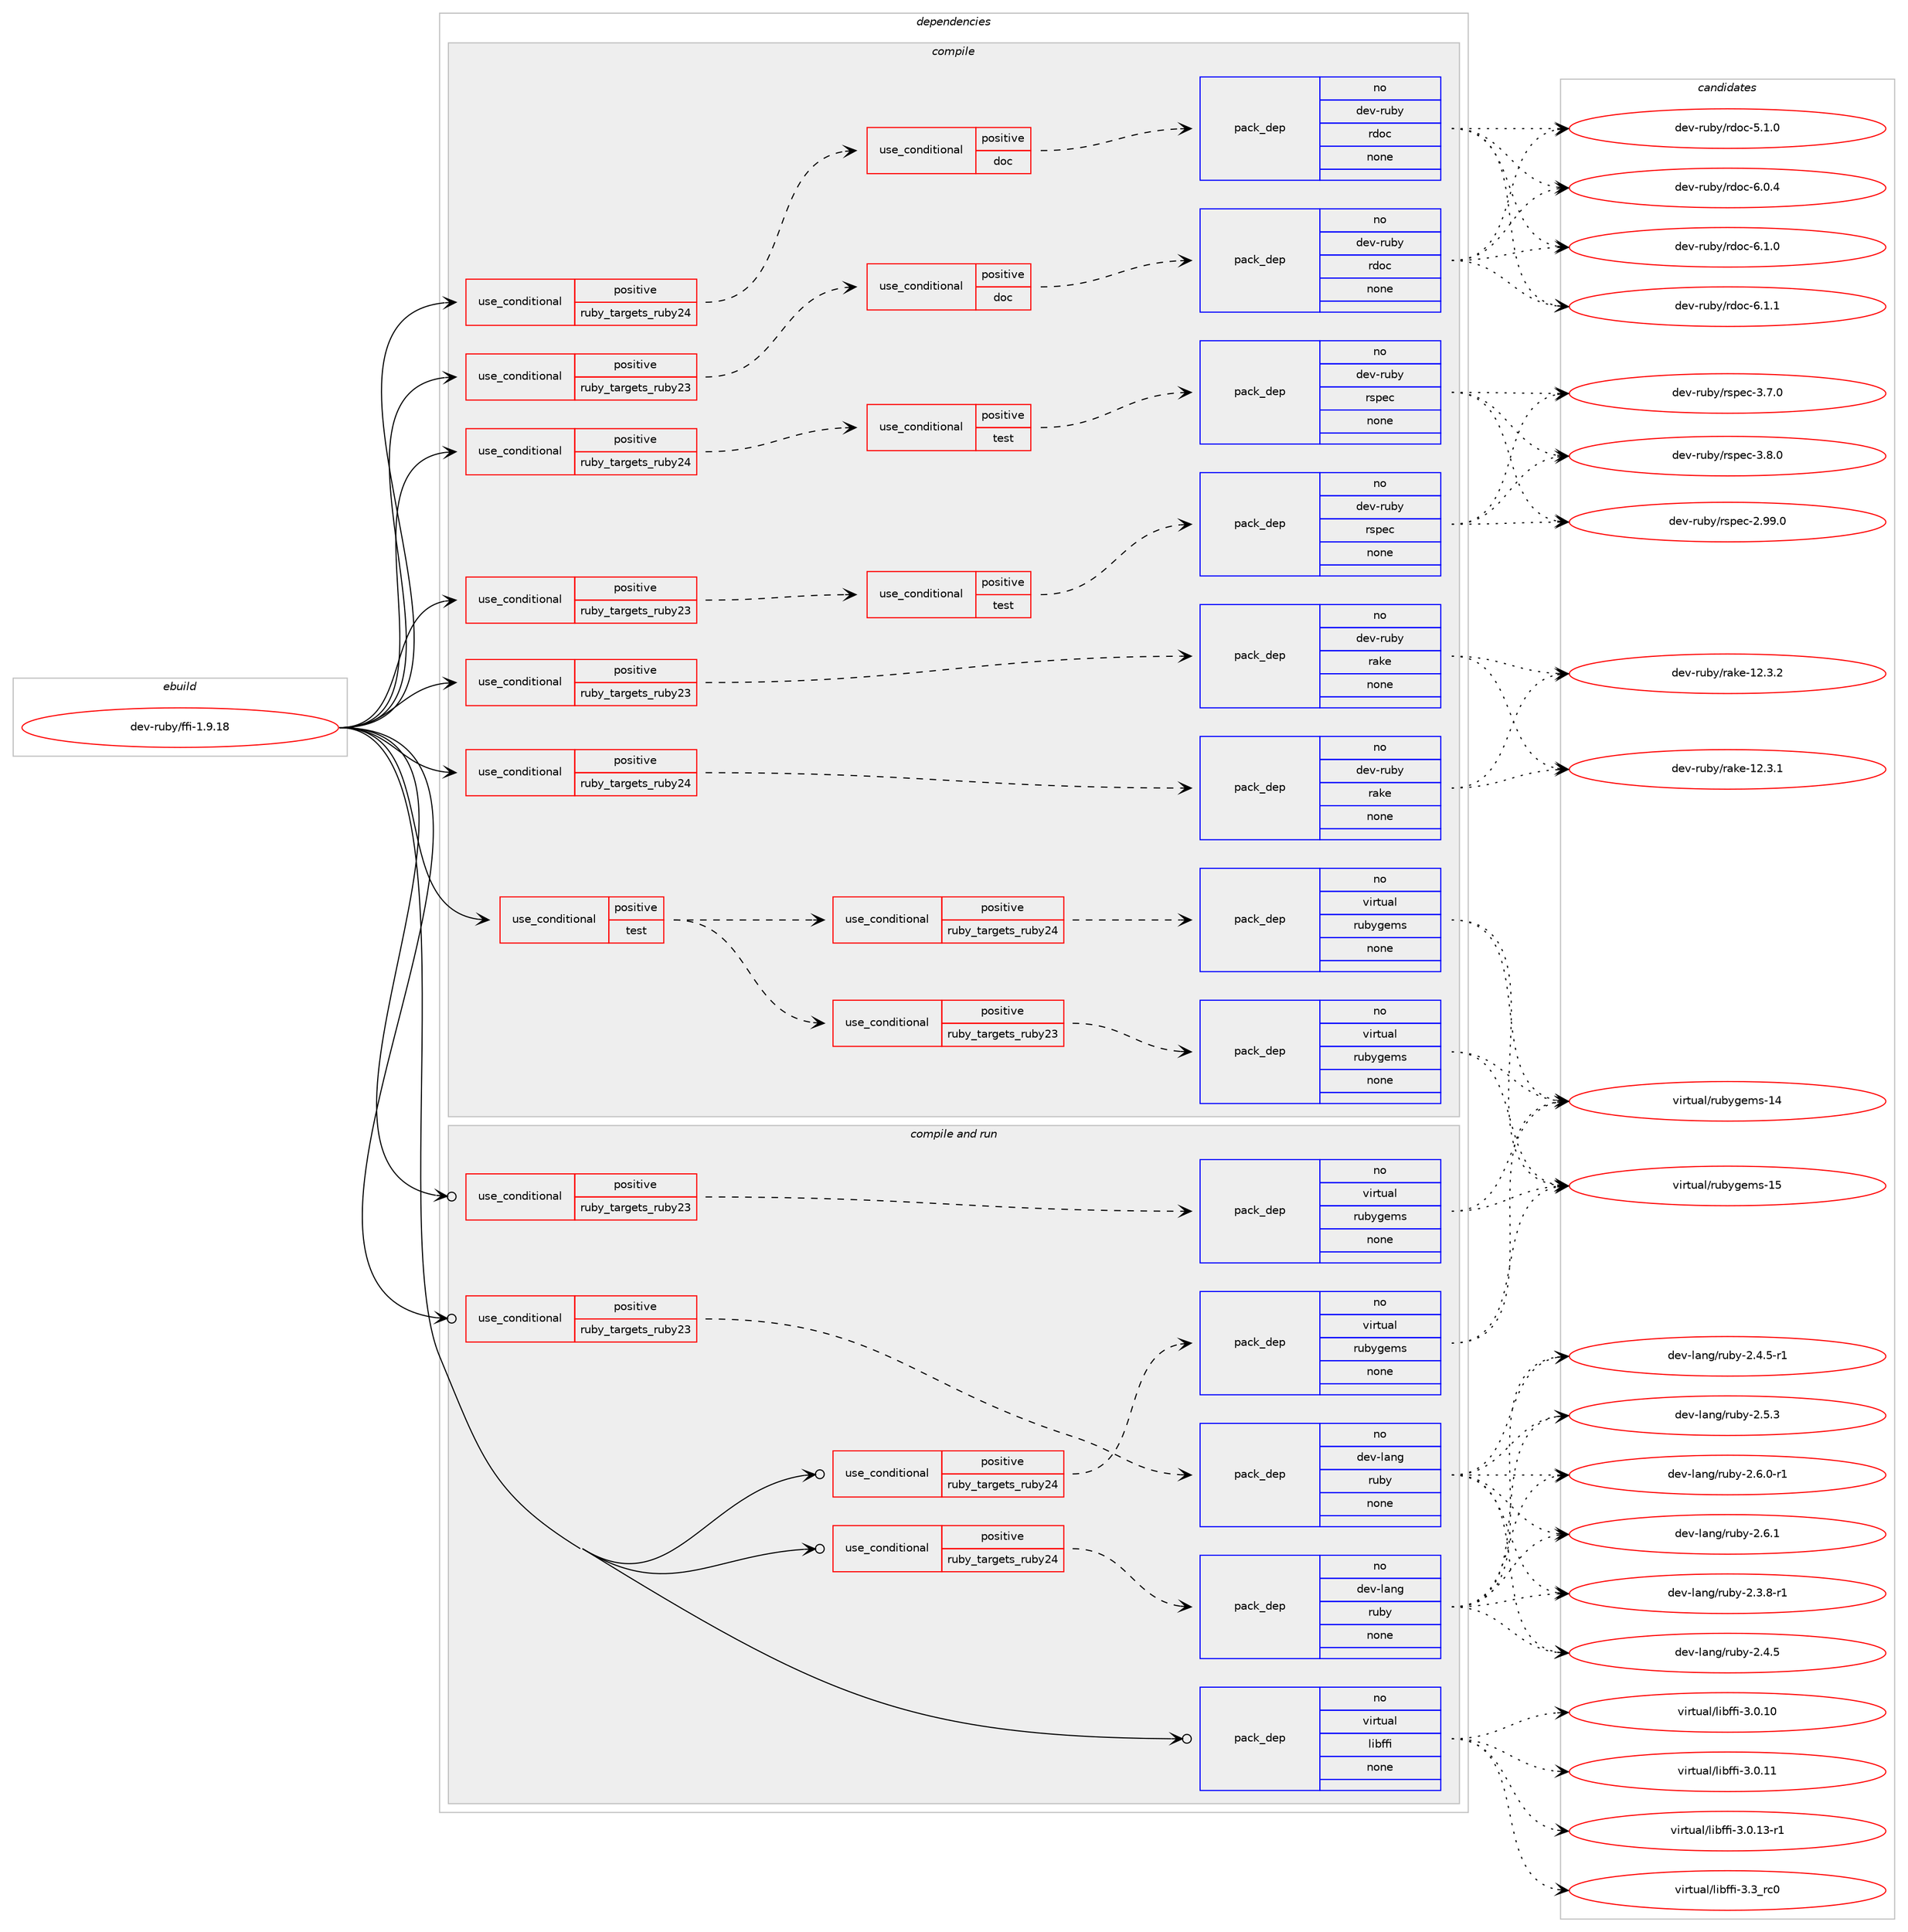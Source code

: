 digraph prolog {

# *************
# Graph options
# *************

newrank=true;
concentrate=true;
compound=true;
graph [rankdir=LR,fontname=Helvetica,fontsize=10,ranksep=1.5];#, ranksep=2.5, nodesep=0.2];
edge  [arrowhead=vee];
node  [fontname=Helvetica,fontsize=10];

# **********
# The ebuild
# **********

subgraph cluster_leftcol {
color=gray;
rank=same;
label=<<i>ebuild</i>>;
id [label="dev-ruby/ffi-1.9.18", color=red, width=4, href="../dev-ruby/ffi-1.9.18.svg"];
}

# ****************
# The dependencies
# ****************

subgraph cluster_midcol {
color=gray;
label=<<i>dependencies</i>>;
subgraph cluster_compile {
fillcolor="#eeeeee";
style=filled;
label=<<i>compile</i>>;
subgraph cond400226 {
dependency1494159 [label=<<TABLE BORDER="0" CELLBORDER="1" CELLSPACING="0" CELLPADDING="4"><TR><TD ROWSPAN="3" CELLPADDING="10">use_conditional</TD></TR><TR><TD>positive</TD></TR><TR><TD>ruby_targets_ruby23</TD></TR></TABLE>>, shape=none, color=red];
subgraph cond400227 {
dependency1494160 [label=<<TABLE BORDER="0" CELLBORDER="1" CELLSPACING="0" CELLPADDING="4"><TR><TD ROWSPAN="3" CELLPADDING="10">use_conditional</TD></TR><TR><TD>positive</TD></TR><TR><TD>doc</TD></TR></TABLE>>, shape=none, color=red];
subgraph pack1070488 {
dependency1494161 [label=<<TABLE BORDER="0" CELLBORDER="1" CELLSPACING="0" CELLPADDING="4" WIDTH="220"><TR><TD ROWSPAN="6" CELLPADDING="30">pack_dep</TD></TR><TR><TD WIDTH="110">no</TD></TR><TR><TD>dev-ruby</TD></TR><TR><TD>rdoc</TD></TR><TR><TD>none</TD></TR><TR><TD></TD></TR></TABLE>>, shape=none, color=blue];
}
dependency1494160:e -> dependency1494161:w [weight=20,style="dashed",arrowhead="vee"];
}
dependency1494159:e -> dependency1494160:w [weight=20,style="dashed",arrowhead="vee"];
}
id:e -> dependency1494159:w [weight=20,style="solid",arrowhead="vee"];
subgraph cond400228 {
dependency1494162 [label=<<TABLE BORDER="0" CELLBORDER="1" CELLSPACING="0" CELLPADDING="4"><TR><TD ROWSPAN="3" CELLPADDING="10">use_conditional</TD></TR><TR><TD>positive</TD></TR><TR><TD>ruby_targets_ruby23</TD></TR></TABLE>>, shape=none, color=red];
subgraph cond400229 {
dependency1494163 [label=<<TABLE BORDER="0" CELLBORDER="1" CELLSPACING="0" CELLPADDING="4"><TR><TD ROWSPAN="3" CELLPADDING="10">use_conditional</TD></TR><TR><TD>positive</TD></TR><TR><TD>test</TD></TR></TABLE>>, shape=none, color=red];
subgraph pack1070489 {
dependency1494164 [label=<<TABLE BORDER="0" CELLBORDER="1" CELLSPACING="0" CELLPADDING="4" WIDTH="220"><TR><TD ROWSPAN="6" CELLPADDING="30">pack_dep</TD></TR><TR><TD WIDTH="110">no</TD></TR><TR><TD>dev-ruby</TD></TR><TR><TD>rspec</TD></TR><TR><TD>none</TD></TR><TR><TD></TD></TR></TABLE>>, shape=none, color=blue];
}
dependency1494163:e -> dependency1494164:w [weight=20,style="dashed",arrowhead="vee"];
}
dependency1494162:e -> dependency1494163:w [weight=20,style="dashed",arrowhead="vee"];
}
id:e -> dependency1494162:w [weight=20,style="solid",arrowhead="vee"];
subgraph cond400230 {
dependency1494165 [label=<<TABLE BORDER="0" CELLBORDER="1" CELLSPACING="0" CELLPADDING="4"><TR><TD ROWSPAN="3" CELLPADDING="10">use_conditional</TD></TR><TR><TD>positive</TD></TR><TR><TD>ruby_targets_ruby23</TD></TR></TABLE>>, shape=none, color=red];
subgraph pack1070490 {
dependency1494166 [label=<<TABLE BORDER="0" CELLBORDER="1" CELLSPACING="0" CELLPADDING="4" WIDTH="220"><TR><TD ROWSPAN="6" CELLPADDING="30">pack_dep</TD></TR><TR><TD WIDTH="110">no</TD></TR><TR><TD>dev-ruby</TD></TR><TR><TD>rake</TD></TR><TR><TD>none</TD></TR><TR><TD></TD></TR></TABLE>>, shape=none, color=blue];
}
dependency1494165:e -> dependency1494166:w [weight=20,style="dashed",arrowhead="vee"];
}
id:e -> dependency1494165:w [weight=20,style="solid",arrowhead="vee"];
subgraph cond400231 {
dependency1494167 [label=<<TABLE BORDER="0" CELLBORDER="1" CELLSPACING="0" CELLPADDING="4"><TR><TD ROWSPAN="3" CELLPADDING="10">use_conditional</TD></TR><TR><TD>positive</TD></TR><TR><TD>ruby_targets_ruby24</TD></TR></TABLE>>, shape=none, color=red];
subgraph cond400232 {
dependency1494168 [label=<<TABLE BORDER="0" CELLBORDER="1" CELLSPACING="0" CELLPADDING="4"><TR><TD ROWSPAN="3" CELLPADDING="10">use_conditional</TD></TR><TR><TD>positive</TD></TR><TR><TD>doc</TD></TR></TABLE>>, shape=none, color=red];
subgraph pack1070491 {
dependency1494169 [label=<<TABLE BORDER="0" CELLBORDER="1" CELLSPACING="0" CELLPADDING="4" WIDTH="220"><TR><TD ROWSPAN="6" CELLPADDING="30">pack_dep</TD></TR><TR><TD WIDTH="110">no</TD></TR><TR><TD>dev-ruby</TD></TR><TR><TD>rdoc</TD></TR><TR><TD>none</TD></TR><TR><TD></TD></TR></TABLE>>, shape=none, color=blue];
}
dependency1494168:e -> dependency1494169:w [weight=20,style="dashed",arrowhead="vee"];
}
dependency1494167:e -> dependency1494168:w [weight=20,style="dashed",arrowhead="vee"];
}
id:e -> dependency1494167:w [weight=20,style="solid",arrowhead="vee"];
subgraph cond400233 {
dependency1494170 [label=<<TABLE BORDER="0" CELLBORDER="1" CELLSPACING="0" CELLPADDING="4"><TR><TD ROWSPAN="3" CELLPADDING="10">use_conditional</TD></TR><TR><TD>positive</TD></TR><TR><TD>ruby_targets_ruby24</TD></TR></TABLE>>, shape=none, color=red];
subgraph cond400234 {
dependency1494171 [label=<<TABLE BORDER="0" CELLBORDER="1" CELLSPACING="0" CELLPADDING="4"><TR><TD ROWSPAN="3" CELLPADDING="10">use_conditional</TD></TR><TR><TD>positive</TD></TR><TR><TD>test</TD></TR></TABLE>>, shape=none, color=red];
subgraph pack1070492 {
dependency1494172 [label=<<TABLE BORDER="0" CELLBORDER="1" CELLSPACING="0" CELLPADDING="4" WIDTH="220"><TR><TD ROWSPAN="6" CELLPADDING="30">pack_dep</TD></TR><TR><TD WIDTH="110">no</TD></TR><TR><TD>dev-ruby</TD></TR><TR><TD>rspec</TD></TR><TR><TD>none</TD></TR><TR><TD></TD></TR></TABLE>>, shape=none, color=blue];
}
dependency1494171:e -> dependency1494172:w [weight=20,style="dashed",arrowhead="vee"];
}
dependency1494170:e -> dependency1494171:w [weight=20,style="dashed",arrowhead="vee"];
}
id:e -> dependency1494170:w [weight=20,style="solid",arrowhead="vee"];
subgraph cond400235 {
dependency1494173 [label=<<TABLE BORDER="0" CELLBORDER="1" CELLSPACING="0" CELLPADDING="4"><TR><TD ROWSPAN="3" CELLPADDING="10">use_conditional</TD></TR><TR><TD>positive</TD></TR><TR><TD>ruby_targets_ruby24</TD></TR></TABLE>>, shape=none, color=red];
subgraph pack1070493 {
dependency1494174 [label=<<TABLE BORDER="0" CELLBORDER="1" CELLSPACING="0" CELLPADDING="4" WIDTH="220"><TR><TD ROWSPAN="6" CELLPADDING="30">pack_dep</TD></TR><TR><TD WIDTH="110">no</TD></TR><TR><TD>dev-ruby</TD></TR><TR><TD>rake</TD></TR><TR><TD>none</TD></TR><TR><TD></TD></TR></TABLE>>, shape=none, color=blue];
}
dependency1494173:e -> dependency1494174:w [weight=20,style="dashed",arrowhead="vee"];
}
id:e -> dependency1494173:w [weight=20,style="solid",arrowhead="vee"];
subgraph cond400236 {
dependency1494175 [label=<<TABLE BORDER="0" CELLBORDER="1" CELLSPACING="0" CELLPADDING="4"><TR><TD ROWSPAN="3" CELLPADDING="10">use_conditional</TD></TR><TR><TD>positive</TD></TR><TR><TD>test</TD></TR></TABLE>>, shape=none, color=red];
subgraph cond400237 {
dependency1494176 [label=<<TABLE BORDER="0" CELLBORDER="1" CELLSPACING="0" CELLPADDING="4"><TR><TD ROWSPAN="3" CELLPADDING="10">use_conditional</TD></TR><TR><TD>positive</TD></TR><TR><TD>ruby_targets_ruby23</TD></TR></TABLE>>, shape=none, color=red];
subgraph pack1070494 {
dependency1494177 [label=<<TABLE BORDER="0" CELLBORDER="1" CELLSPACING="0" CELLPADDING="4" WIDTH="220"><TR><TD ROWSPAN="6" CELLPADDING="30">pack_dep</TD></TR><TR><TD WIDTH="110">no</TD></TR><TR><TD>virtual</TD></TR><TR><TD>rubygems</TD></TR><TR><TD>none</TD></TR><TR><TD></TD></TR></TABLE>>, shape=none, color=blue];
}
dependency1494176:e -> dependency1494177:w [weight=20,style="dashed",arrowhead="vee"];
}
dependency1494175:e -> dependency1494176:w [weight=20,style="dashed",arrowhead="vee"];
subgraph cond400238 {
dependency1494178 [label=<<TABLE BORDER="0" CELLBORDER="1" CELLSPACING="0" CELLPADDING="4"><TR><TD ROWSPAN="3" CELLPADDING="10">use_conditional</TD></TR><TR><TD>positive</TD></TR><TR><TD>ruby_targets_ruby24</TD></TR></TABLE>>, shape=none, color=red];
subgraph pack1070495 {
dependency1494179 [label=<<TABLE BORDER="0" CELLBORDER="1" CELLSPACING="0" CELLPADDING="4" WIDTH="220"><TR><TD ROWSPAN="6" CELLPADDING="30">pack_dep</TD></TR><TR><TD WIDTH="110">no</TD></TR><TR><TD>virtual</TD></TR><TR><TD>rubygems</TD></TR><TR><TD>none</TD></TR><TR><TD></TD></TR></TABLE>>, shape=none, color=blue];
}
dependency1494178:e -> dependency1494179:w [weight=20,style="dashed",arrowhead="vee"];
}
dependency1494175:e -> dependency1494178:w [weight=20,style="dashed",arrowhead="vee"];
}
id:e -> dependency1494175:w [weight=20,style="solid",arrowhead="vee"];
}
subgraph cluster_compileandrun {
fillcolor="#eeeeee";
style=filled;
label=<<i>compile and run</i>>;
subgraph cond400239 {
dependency1494180 [label=<<TABLE BORDER="0" CELLBORDER="1" CELLSPACING="0" CELLPADDING="4"><TR><TD ROWSPAN="3" CELLPADDING="10">use_conditional</TD></TR><TR><TD>positive</TD></TR><TR><TD>ruby_targets_ruby23</TD></TR></TABLE>>, shape=none, color=red];
subgraph pack1070496 {
dependency1494181 [label=<<TABLE BORDER="0" CELLBORDER="1" CELLSPACING="0" CELLPADDING="4" WIDTH="220"><TR><TD ROWSPAN="6" CELLPADDING="30">pack_dep</TD></TR><TR><TD WIDTH="110">no</TD></TR><TR><TD>dev-lang</TD></TR><TR><TD>ruby</TD></TR><TR><TD>none</TD></TR><TR><TD></TD></TR></TABLE>>, shape=none, color=blue];
}
dependency1494180:e -> dependency1494181:w [weight=20,style="dashed",arrowhead="vee"];
}
id:e -> dependency1494180:w [weight=20,style="solid",arrowhead="odotvee"];
subgraph cond400240 {
dependency1494182 [label=<<TABLE BORDER="0" CELLBORDER="1" CELLSPACING="0" CELLPADDING="4"><TR><TD ROWSPAN="3" CELLPADDING="10">use_conditional</TD></TR><TR><TD>positive</TD></TR><TR><TD>ruby_targets_ruby23</TD></TR></TABLE>>, shape=none, color=red];
subgraph pack1070497 {
dependency1494183 [label=<<TABLE BORDER="0" CELLBORDER="1" CELLSPACING="0" CELLPADDING="4" WIDTH="220"><TR><TD ROWSPAN="6" CELLPADDING="30">pack_dep</TD></TR><TR><TD WIDTH="110">no</TD></TR><TR><TD>virtual</TD></TR><TR><TD>rubygems</TD></TR><TR><TD>none</TD></TR><TR><TD></TD></TR></TABLE>>, shape=none, color=blue];
}
dependency1494182:e -> dependency1494183:w [weight=20,style="dashed",arrowhead="vee"];
}
id:e -> dependency1494182:w [weight=20,style="solid",arrowhead="odotvee"];
subgraph cond400241 {
dependency1494184 [label=<<TABLE BORDER="0" CELLBORDER="1" CELLSPACING="0" CELLPADDING="4"><TR><TD ROWSPAN="3" CELLPADDING="10">use_conditional</TD></TR><TR><TD>positive</TD></TR><TR><TD>ruby_targets_ruby24</TD></TR></TABLE>>, shape=none, color=red];
subgraph pack1070498 {
dependency1494185 [label=<<TABLE BORDER="0" CELLBORDER="1" CELLSPACING="0" CELLPADDING="4" WIDTH="220"><TR><TD ROWSPAN="6" CELLPADDING="30">pack_dep</TD></TR><TR><TD WIDTH="110">no</TD></TR><TR><TD>dev-lang</TD></TR><TR><TD>ruby</TD></TR><TR><TD>none</TD></TR><TR><TD></TD></TR></TABLE>>, shape=none, color=blue];
}
dependency1494184:e -> dependency1494185:w [weight=20,style="dashed",arrowhead="vee"];
}
id:e -> dependency1494184:w [weight=20,style="solid",arrowhead="odotvee"];
subgraph cond400242 {
dependency1494186 [label=<<TABLE BORDER="0" CELLBORDER="1" CELLSPACING="0" CELLPADDING="4"><TR><TD ROWSPAN="3" CELLPADDING="10">use_conditional</TD></TR><TR><TD>positive</TD></TR><TR><TD>ruby_targets_ruby24</TD></TR></TABLE>>, shape=none, color=red];
subgraph pack1070499 {
dependency1494187 [label=<<TABLE BORDER="0" CELLBORDER="1" CELLSPACING="0" CELLPADDING="4" WIDTH="220"><TR><TD ROWSPAN="6" CELLPADDING="30">pack_dep</TD></TR><TR><TD WIDTH="110">no</TD></TR><TR><TD>virtual</TD></TR><TR><TD>rubygems</TD></TR><TR><TD>none</TD></TR><TR><TD></TD></TR></TABLE>>, shape=none, color=blue];
}
dependency1494186:e -> dependency1494187:w [weight=20,style="dashed",arrowhead="vee"];
}
id:e -> dependency1494186:w [weight=20,style="solid",arrowhead="odotvee"];
subgraph pack1070500 {
dependency1494188 [label=<<TABLE BORDER="0" CELLBORDER="1" CELLSPACING="0" CELLPADDING="4" WIDTH="220"><TR><TD ROWSPAN="6" CELLPADDING="30">pack_dep</TD></TR><TR><TD WIDTH="110">no</TD></TR><TR><TD>virtual</TD></TR><TR><TD>libffi</TD></TR><TR><TD>none</TD></TR><TR><TD></TD></TR></TABLE>>, shape=none, color=blue];
}
id:e -> dependency1494188:w [weight=20,style="solid",arrowhead="odotvee"];
}
subgraph cluster_run {
fillcolor="#eeeeee";
style=filled;
label=<<i>run</i>>;
}
}

# **************
# The candidates
# **************

subgraph cluster_choices {
rank=same;
color=gray;
label=<<i>candidates</i>>;

subgraph choice1070488 {
color=black;
nodesep=1;
choice10010111845114117981214711410011199455346494648 [label="dev-ruby/rdoc-5.1.0", color=red, width=4,href="../dev-ruby/rdoc-5.1.0.svg"];
choice10010111845114117981214711410011199455446484652 [label="dev-ruby/rdoc-6.0.4", color=red, width=4,href="../dev-ruby/rdoc-6.0.4.svg"];
choice10010111845114117981214711410011199455446494648 [label="dev-ruby/rdoc-6.1.0", color=red, width=4,href="../dev-ruby/rdoc-6.1.0.svg"];
choice10010111845114117981214711410011199455446494649 [label="dev-ruby/rdoc-6.1.1", color=red, width=4,href="../dev-ruby/rdoc-6.1.1.svg"];
dependency1494161:e -> choice10010111845114117981214711410011199455346494648:w [style=dotted,weight="100"];
dependency1494161:e -> choice10010111845114117981214711410011199455446484652:w [style=dotted,weight="100"];
dependency1494161:e -> choice10010111845114117981214711410011199455446494648:w [style=dotted,weight="100"];
dependency1494161:e -> choice10010111845114117981214711410011199455446494649:w [style=dotted,weight="100"];
}
subgraph choice1070489 {
color=black;
nodesep=1;
choice1001011184511411798121471141151121019945504657574648 [label="dev-ruby/rspec-2.99.0", color=red, width=4,href="../dev-ruby/rspec-2.99.0.svg"];
choice10010111845114117981214711411511210199455146554648 [label="dev-ruby/rspec-3.7.0", color=red, width=4,href="../dev-ruby/rspec-3.7.0.svg"];
choice10010111845114117981214711411511210199455146564648 [label="dev-ruby/rspec-3.8.0", color=red, width=4,href="../dev-ruby/rspec-3.8.0.svg"];
dependency1494164:e -> choice1001011184511411798121471141151121019945504657574648:w [style=dotted,weight="100"];
dependency1494164:e -> choice10010111845114117981214711411511210199455146554648:w [style=dotted,weight="100"];
dependency1494164:e -> choice10010111845114117981214711411511210199455146564648:w [style=dotted,weight="100"];
}
subgraph choice1070490 {
color=black;
nodesep=1;
choice1001011184511411798121471149710710145495046514649 [label="dev-ruby/rake-12.3.1", color=red, width=4,href="../dev-ruby/rake-12.3.1.svg"];
choice1001011184511411798121471149710710145495046514650 [label="dev-ruby/rake-12.3.2", color=red, width=4,href="../dev-ruby/rake-12.3.2.svg"];
dependency1494166:e -> choice1001011184511411798121471149710710145495046514649:w [style=dotted,weight="100"];
dependency1494166:e -> choice1001011184511411798121471149710710145495046514650:w [style=dotted,weight="100"];
}
subgraph choice1070491 {
color=black;
nodesep=1;
choice10010111845114117981214711410011199455346494648 [label="dev-ruby/rdoc-5.1.0", color=red, width=4,href="../dev-ruby/rdoc-5.1.0.svg"];
choice10010111845114117981214711410011199455446484652 [label="dev-ruby/rdoc-6.0.4", color=red, width=4,href="../dev-ruby/rdoc-6.0.4.svg"];
choice10010111845114117981214711410011199455446494648 [label="dev-ruby/rdoc-6.1.0", color=red, width=4,href="../dev-ruby/rdoc-6.1.0.svg"];
choice10010111845114117981214711410011199455446494649 [label="dev-ruby/rdoc-6.1.1", color=red, width=4,href="../dev-ruby/rdoc-6.1.1.svg"];
dependency1494169:e -> choice10010111845114117981214711410011199455346494648:w [style=dotted,weight="100"];
dependency1494169:e -> choice10010111845114117981214711410011199455446484652:w [style=dotted,weight="100"];
dependency1494169:e -> choice10010111845114117981214711410011199455446494648:w [style=dotted,weight="100"];
dependency1494169:e -> choice10010111845114117981214711410011199455446494649:w [style=dotted,weight="100"];
}
subgraph choice1070492 {
color=black;
nodesep=1;
choice1001011184511411798121471141151121019945504657574648 [label="dev-ruby/rspec-2.99.0", color=red, width=4,href="../dev-ruby/rspec-2.99.0.svg"];
choice10010111845114117981214711411511210199455146554648 [label="dev-ruby/rspec-3.7.0", color=red, width=4,href="../dev-ruby/rspec-3.7.0.svg"];
choice10010111845114117981214711411511210199455146564648 [label="dev-ruby/rspec-3.8.0", color=red, width=4,href="../dev-ruby/rspec-3.8.0.svg"];
dependency1494172:e -> choice1001011184511411798121471141151121019945504657574648:w [style=dotted,weight="100"];
dependency1494172:e -> choice10010111845114117981214711411511210199455146554648:w [style=dotted,weight="100"];
dependency1494172:e -> choice10010111845114117981214711411511210199455146564648:w [style=dotted,weight="100"];
}
subgraph choice1070493 {
color=black;
nodesep=1;
choice1001011184511411798121471149710710145495046514649 [label="dev-ruby/rake-12.3.1", color=red, width=4,href="../dev-ruby/rake-12.3.1.svg"];
choice1001011184511411798121471149710710145495046514650 [label="dev-ruby/rake-12.3.2", color=red, width=4,href="../dev-ruby/rake-12.3.2.svg"];
dependency1494174:e -> choice1001011184511411798121471149710710145495046514649:w [style=dotted,weight="100"];
dependency1494174:e -> choice1001011184511411798121471149710710145495046514650:w [style=dotted,weight="100"];
}
subgraph choice1070494 {
color=black;
nodesep=1;
choice118105114116117971084711411798121103101109115454952 [label="virtual/rubygems-14", color=red, width=4,href="../virtual/rubygems-14.svg"];
choice118105114116117971084711411798121103101109115454953 [label="virtual/rubygems-15", color=red, width=4,href="../virtual/rubygems-15.svg"];
dependency1494177:e -> choice118105114116117971084711411798121103101109115454952:w [style=dotted,weight="100"];
dependency1494177:e -> choice118105114116117971084711411798121103101109115454953:w [style=dotted,weight="100"];
}
subgraph choice1070495 {
color=black;
nodesep=1;
choice118105114116117971084711411798121103101109115454952 [label="virtual/rubygems-14", color=red, width=4,href="../virtual/rubygems-14.svg"];
choice118105114116117971084711411798121103101109115454953 [label="virtual/rubygems-15", color=red, width=4,href="../virtual/rubygems-15.svg"];
dependency1494179:e -> choice118105114116117971084711411798121103101109115454952:w [style=dotted,weight="100"];
dependency1494179:e -> choice118105114116117971084711411798121103101109115454953:w [style=dotted,weight="100"];
}
subgraph choice1070496 {
color=black;
nodesep=1;
choice100101118451089711010347114117981214550465146564511449 [label="dev-lang/ruby-2.3.8-r1", color=red, width=4,href="../dev-lang/ruby-2.3.8-r1.svg"];
choice10010111845108971101034711411798121455046524653 [label="dev-lang/ruby-2.4.5", color=red, width=4,href="../dev-lang/ruby-2.4.5.svg"];
choice100101118451089711010347114117981214550465246534511449 [label="dev-lang/ruby-2.4.5-r1", color=red, width=4,href="../dev-lang/ruby-2.4.5-r1.svg"];
choice10010111845108971101034711411798121455046534651 [label="dev-lang/ruby-2.5.3", color=red, width=4,href="../dev-lang/ruby-2.5.3.svg"];
choice100101118451089711010347114117981214550465446484511449 [label="dev-lang/ruby-2.6.0-r1", color=red, width=4,href="../dev-lang/ruby-2.6.0-r1.svg"];
choice10010111845108971101034711411798121455046544649 [label="dev-lang/ruby-2.6.1", color=red, width=4,href="../dev-lang/ruby-2.6.1.svg"];
dependency1494181:e -> choice100101118451089711010347114117981214550465146564511449:w [style=dotted,weight="100"];
dependency1494181:e -> choice10010111845108971101034711411798121455046524653:w [style=dotted,weight="100"];
dependency1494181:e -> choice100101118451089711010347114117981214550465246534511449:w [style=dotted,weight="100"];
dependency1494181:e -> choice10010111845108971101034711411798121455046534651:w [style=dotted,weight="100"];
dependency1494181:e -> choice100101118451089711010347114117981214550465446484511449:w [style=dotted,weight="100"];
dependency1494181:e -> choice10010111845108971101034711411798121455046544649:w [style=dotted,weight="100"];
}
subgraph choice1070497 {
color=black;
nodesep=1;
choice118105114116117971084711411798121103101109115454952 [label="virtual/rubygems-14", color=red, width=4,href="../virtual/rubygems-14.svg"];
choice118105114116117971084711411798121103101109115454953 [label="virtual/rubygems-15", color=red, width=4,href="../virtual/rubygems-15.svg"];
dependency1494183:e -> choice118105114116117971084711411798121103101109115454952:w [style=dotted,weight="100"];
dependency1494183:e -> choice118105114116117971084711411798121103101109115454953:w [style=dotted,weight="100"];
}
subgraph choice1070498 {
color=black;
nodesep=1;
choice100101118451089711010347114117981214550465146564511449 [label="dev-lang/ruby-2.3.8-r1", color=red, width=4,href="../dev-lang/ruby-2.3.8-r1.svg"];
choice10010111845108971101034711411798121455046524653 [label="dev-lang/ruby-2.4.5", color=red, width=4,href="../dev-lang/ruby-2.4.5.svg"];
choice100101118451089711010347114117981214550465246534511449 [label="dev-lang/ruby-2.4.5-r1", color=red, width=4,href="../dev-lang/ruby-2.4.5-r1.svg"];
choice10010111845108971101034711411798121455046534651 [label="dev-lang/ruby-2.5.3", color=red, width=4,href="../dev-lang/ruby-2.5.3.svg"];
choice100101118451089711010347114117981214550465446484511449 [label="dev-lang/ruby-2.6.0-r1", color=red, width=4,href="../dev-lang/ruby-2.6.0-r1.svg"];
choice10010111845108971101034711411798121455046544649 [label="dev-lang/ruby-2.6.1", color=red, width=4,href="../dev-lang/ruby-2.6.1.svg"];
dependency1494185:e -> choice100101118451089711010347114117981214550465146564511449:w [style=dotted,weight="100"];
dependency1494185:e -> choice10010111845108971101034711411798121455046524653:w [style=dotted,weight="100"];
dependency1494185:e -> choice100101118451089711010347114117981214550465246534511449:w [style=dotted,weight="100"];
dependency1494185:e -> choice10010111845108971101034711411798121455046534651:w [style=dotted,weight="100"];
dependency1494185:e -> choice100101118451089711010347114117981214550465446484511449:w [style=dotted,weight="100"];
dependency1494185:e -> choice10010111845108971101034711411798121455046544649:w [style=dotted,weight="100"];
}
subgraph choice1070499 {
color=black;
nodesep=1;
choice118105114116117971084711411798121103101109115454952 [label="virtual/rubygems-14", color=red, width=4,href="../virtual/rubygems-14.svg"];
choice118105114116117971084711411798121103101109115454953 [label="virtual/rubygems-15", color=red, width=4,href="../virtual/rubygems-15.svg"];
dependency1494187:e -> choice118105114116117971084711411798121103101109115454952:w [style=dotted,weight="100"];
dependency1494187:e -> choice118105114116117971084711411798121103101109115454953:w [style=dotted,weight="100"];
}
subgraph choice1070500 {
color=black;
nodesep=1;
choice11810511411611797108471081059810210210545514648464948 [label="virtual/libffi-3.0.10", color=red, width=4,href="../virtual/libffi-3.0.10.svg"];
choice11810511411611797108471081059810210210545514648464949 [label="virtual/libffi-3.0.11", color=red, width=4,href="../virtual/libffi-3.0.11.svg"];
choice118105114116117971084710810598102102105455146484649514511449 [label="virtual/libffi-3.0.13-r1", color=red, width=4,href="../virtual/libffi-3.0.13-r1.svg"];
choice11810511411611797108471081059810210210545514651951149948 [label="virtual/libffi-3.3_rc0", color=red, width=4,href="../virtual/libffi-3.3_rc0.svg"];
dependency1494188:e -> choice11810511411611797108471081059810210210545514648464948:w [style=dotted,weight="100"];
dependency1494188:e -> choice11810511411611797108471081059810210210545514648464949:w [style=dotted,weight="100"];
dependency1494188:e -> choice118105114116117971084710810598102102105455146484649514511449:w [style=dotted,weight="100"];
dependency1494188:e -> choice11810511411611797108471081059810210210545514651951149948:w [style=dotted,weight="100"];
}
}

}
